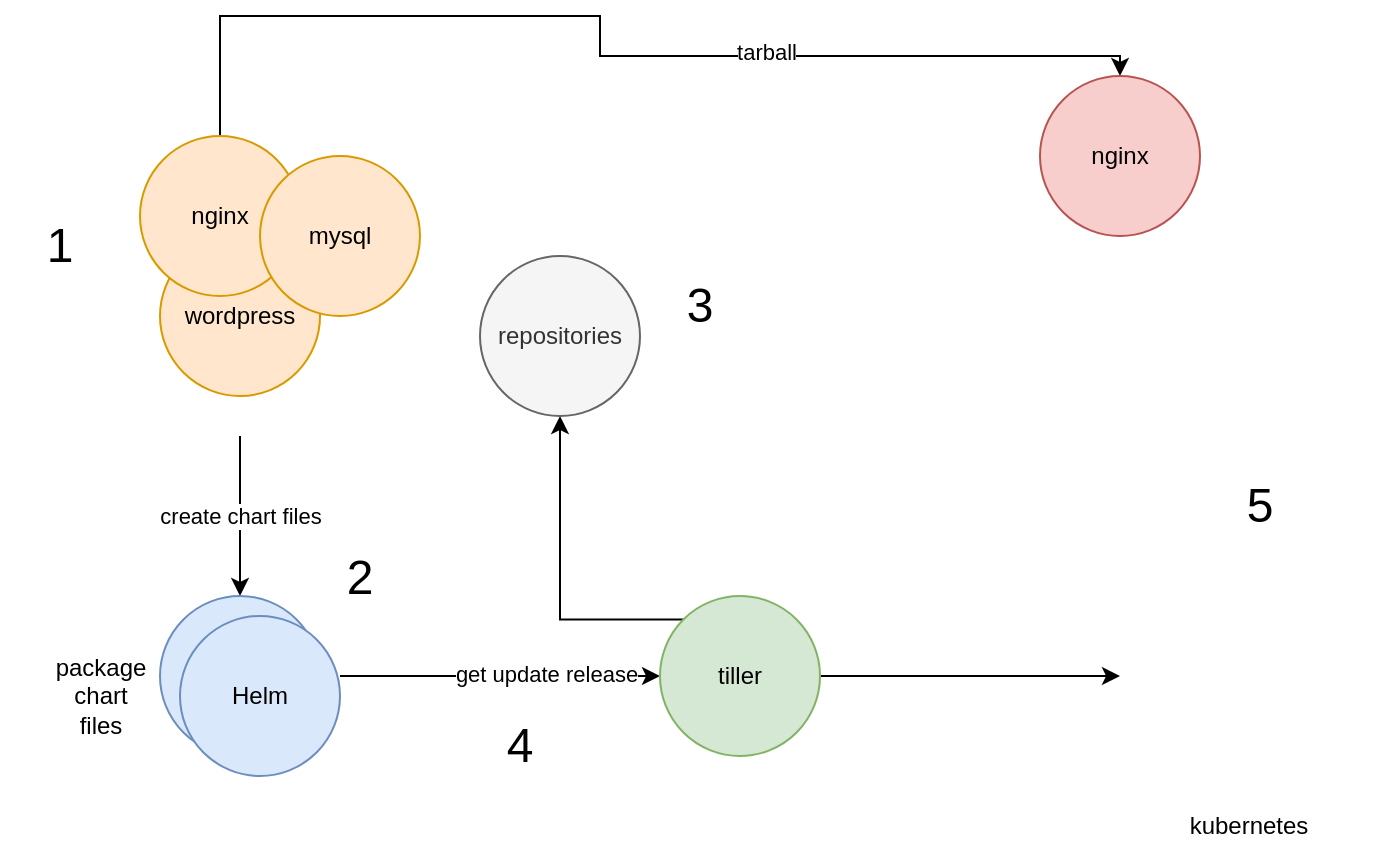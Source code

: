 <mxfile version="20.0.4" type="device"><diagram id="7UW-pryHLmnWrdCw2rFG" name="Page-1"><mxGraphModel dx="2253" dy="769" grid="1" gridSize="10" guides="1" tooltips="1" connect="1" arrows="1" fold="1" page="1" pageScale="1" pageWidth="827" pageHeight="1169" math="0" shadow="0"><root><mxCell id="0"/><mxCell id="1" parent="0"/><mxCell id="AaARqVXZPUceZH1oR0eJ-2" value="wordpress&lt;br&gt;" style="ellipse;whiteSpace=wrap;html=1;aspect=fixed;fillColor=#ffe6cc;strokeColor=#d79b00;" vertex="1" parent="1"><mxGeometry x="60" y="180" width="80" height="80" as="geometry"/></mxCell><mxCell id="AaARqVXZPUceZH1oR0eJ-19" style="edgeStyle=orthogonalEdgeStyle;rounded=0;orthogonalLoop=1;jettySize=auto;html=1;" edge="1" parent="1" source="AaARqVXZPUceZH1oR0eJ-3" target="AaARqVXZPUceZH1oR0eJ-18"><mxGeometry relative="1" as="geometry"><Array as="points"><mxPoint x="90" y="70"/><mxPoint x="280" y="70"/><mxPoint x="280" y="90"/><mxPoint x="540" y="90"/></Array></mxGeometry></mxCell><mxCell id="AaARqVXZPUceZH1oR0eJ-20" value="tarball" style="edgeLabel;html=1;align=center;verticalAlign=middle;resizable=0;points=[];" vertex="1" connectable="0" parent="AaARqVXZPUceZH1oR0eJ-19"><mxGeometry x="0.307" y="2" relative="1" as="geometry"><mxPoint as="offset"/></mxGeometry></mxCell><mxCell id="AaARqVXZPUceZH1oR0eJ-3" value="nginx" style="ellipse;whiteSpace=wrap;html=1;aspect=fixed;fillColor=#ffe6cc;strokeColor=#d79b00;" vertex="1" parent="1"><mxGeometry x="50" y="130" width="80" height="80" as="geometry"/></mxCell><mxCell id="AaARqVXZPUceZH1oR0eJ-4" value="mysql" style="ellipse;whiteSpace=wrap;html=1;aspect=fixed;fillColor=#ffe6cc;strokeColor=#d79b00;" vertex="1" parent="1"><mxGeometry x="110" y="140" width="80" height="80" as="geometry"/></mxCell><mxCell id="AaARqVXZPUceZH1oR0eJ-5" value="create chart files" style="endArrow=classic;html=1;rounded=0;" edge="1" parent="1"><mxGeometry width="50" height="50" relative="1" as="geometry"><mxPoint x="100" y="280" as="sourcePoint"/><mxPoint x="100" y="360" as="targetPoint"/><Array as="points"/></mxGeometry></mxCell><mxCell id="AaARqVXZPUceZH1oR0eJ-7" value="Helm&lt;br&gt;" style="ellipse;whiteSpace=wrap;html=1;aspect=fixed;fillColor=#dae8fc;strokeColor=#6c8ebf;" vertex="1" parent="1"><mxGeometry x="60" y="360" width="80" height="80" as="geometry"/></mxCell><mxCell id="AaARqVXZPUceZH1oR0eJ-8" value="package&lt;br&gt;chart&lt;br&gt;files" style="text;html=1;align=center;verticalAlign=middle;resizable=0;points=[];autosize=1;strokeColor=none;fillColor=none;" vertex="1" parent="1"><mxGeometry x="-5" y="380" width="70" height="60" as="geometry"/></mxCell><mxCell id="AaARqVXZPUceZH1oR0eJ-9" value="" style="endArrow=classic;html=1;rounded=0;" edge="1" parent="1"><mxGeometry width="50" height="50" relative="1" as="geometry"><mxPoint x="150" y="400" as="sourcePoint"/><mxPoint x="310" y="400" as="targetPoint"/></mxGeometry></mxCell><mxCell id="AaARqVXZPUceZH1oR0eJ-10" value="get update release" style="edgeLabel;html=1;align=center;verticalAlign=middle;resizable=0;points=[];" vertex="1" connectable="0" parent="AaARqVXZPUceZH1oR0eJ-9"><mxGeometry x="0.287" y="1" relative="1" as="geometry"><mxPoint as="offset"/></mxGeometry></mxCell><mxCell id="AaARqVXZPUceZH1oR0eJ-14" style="edgeStyle=orthogonalEdgeStyle;rounded=0;orthogonalLoop=1;jettySize=auto;html=1;" edge="1" parent="1" source="AaARqVXZPUceZH1oR0eJ-11" target="AaARqVXZPUceZH1oR0eJ-13"><mxGeometry relative="1" as="geometry"/></mxCell><mxCell id="AaARqVXZPUceZH1oR0eJ-16" style="edgeStyle=orthogonalEdgeStyle;rounded=0;orthogonalLoop=1;jettySize=auto;html=1;exitX=0;exitY=0;exitDx=0;exitDy=0;" edge="1" parent="1" source="AaARqVXZPUceZH1oR0eJ-11" target="AaARqVXZPUceZH1oR0eJ-17"><mxGeometry relative="1" as="geometry"><mxPoint x="260" y="230" as="targetPoint"/></mxGeometry></mxCell><mxCell id="AaARqVXZPUceZH1oR0eJ-11" value="tiller" style="ellipse;whiteSpace=wrap;html=1;aspect=fixed;fillColor=#d5e8d4;strokeColor=#82b366;" vertex="1" parent="1"><mxGeometry x="310" y="360" width="80" height="80" as="geometry"/></mxCell><mxCell id="AaARqVXZPUceZH1oR0eJ-12" value="Helm&lt;br&gt;" style="ellipse;whiteSpace=wrap;html=1;aspect=fixed;fillColor=#dae8fc;strokeColor=#6c8ebf;" vertex="1" parent="1"><mxGeometry x="70" y="370" width="80" height="80" as="geometry"/></mxCell><mxCell id="AaARqVXZPUceZH1oR0eJ-13" value="" style="shape=image;html=1;verticalAlign=top;verticalLabelPosition=bottom;labelBackgroundColor=#ffffff;imageAspect=0;aspect=fixed;image=https://cdn3.iconfinder.com/data/icons/travelling-icon-set/800/helm-128.png" vertex="1" parent="1"><mxGeometry x="540" y="336" width="128" height="128" as="geometry"/></mxCell><mxCell id="AaARqVXZPUceZH1oR0eJ-15" value="kubernetes" style="text;html=1;align=center;verticalAlign=middle;resizable=0;points=[];autosize=1;strokeColor=none;fillColor=none;" vertex="1" parent="1"><mxGeometry x="564" y="460" width="80" height="30" as="geometry"/></mxCell><mxCell id="AaARqVXZPUceZH1oR0eJ-17" value="repositories" style="ellipse;whiteSpace=wrap;html=1;aspect=fixed;fillColor=#f5f5f5;fontColor=#333333;strokeColor=#666666;" vertex="1" parent="1"><mxGeometry x="220" y="190" width="80" height="80" as="geometry"/></mxCell><mxCell id="AaARqVXZPUceZH1oR0eJ-18" value="nginx" style="ellipse;whiteSpace=wrap;html=1;aspect=fixed;fillColor=#f8cecc;strokeColor=#b85450;" vertex="1" parent="1"><mxGeometry x="500" y="100" width="80" height="80" as="geometry"/></mxCell><mxCell id="AaARqVXZPUceZH1oR0eJ-21" value="1" style="text;html=1;strokeColor=none;fillColor=none;align=center;verticalAlign=middle;whiteSpace=wrap;rounded=0;fontSize=24;" vertex="1" parent="1"><mxGeometry x="-20" y="170" width="60" height="30" as="geometry"/></mxCell><mxCell id="AaARqVXZPUceZH1oR0eJ-22" value="2" style="text;html=1;strokeColor=none;fillColor=none;align=center;verticalAlign=middle;whiteSpace=wrap;rounded=0;fontSize=24;" vertex="1" parent="1"><mxGeometry x="130" y="336" width="60" height="30" as="geometry"/></mxCell><mxCell id="AaARqVXZPUceZH1oR0eJ-23" value="3" style="text;html=1;strokeColor=none;fillColor=none;align=center;verticalAlign=middle;whiteSpace=wrap;rounded=0;fontSize=24;" vertex="1" parent="1"><mxGeometry x="300" y="200" width="60" height="30" as="geometry"/></mxCell><mxCell id="AaARqVXZPUceZH1oR0eJ-24" value="4" style="text;html=1;strokeColor=none;fillColor=none;align=center;verticalAlign=middle;whiteSpace=wrap;rounded=0;fontSize=24;" vertex="1" parent="1"><mxGeometry x="210" y="420" width="60" height="30" as="geometry"/></mxCell><mxCell id="AaARqVXZPUceZH1oR0eJ-25" value="5" style="text;html=1;strokeColor=none;fillColor=none;align=center;verticalAlign=middle;whiteSpace=wrap;rounded=0;fontSize=24;" vertex="1" parent="1"><mxGeometry x="580" y="300" width="60" height="30" as="geometry"/></mxCell></root></mxGraphModel></diagram></mxfile>